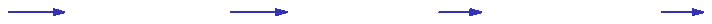 \documentclass{standalone}
\usepackage{luamplib}
\begin{document}
\mplibtextextlabel{enable}
\begin{mplibcode}
picture s[]; 
path p; p = origin -- 42 right;
s1 = image(undraw (origin -- up) scaled 21; draw p;);
for i=2 upto 5:
    s[i] = image(
        draw p withcolor 7/8;
        p := p scaled sqrt 1/2;
        p := p rotated 45 .. reverse p rotated 135 shifted 42 right;
        draw p;
    ) shifted (80 * i - 80, 0);
endfor

beginfig(1);
draw s1; draw s2; draw s3; draw s4; draw s5;
ahangle := 30; y = 10;
drawoptions(withcolor (.2,.2,.7));  
drawarrow (50,y) -- (70, y);
drawarrow (130,y) -- (150, y);
drawarrow (205,y) -- (220, y);
drawarrow (285,y) -- (300, y);
drawoptions();
endfig;
\end{mplibcode}
\end{document}

